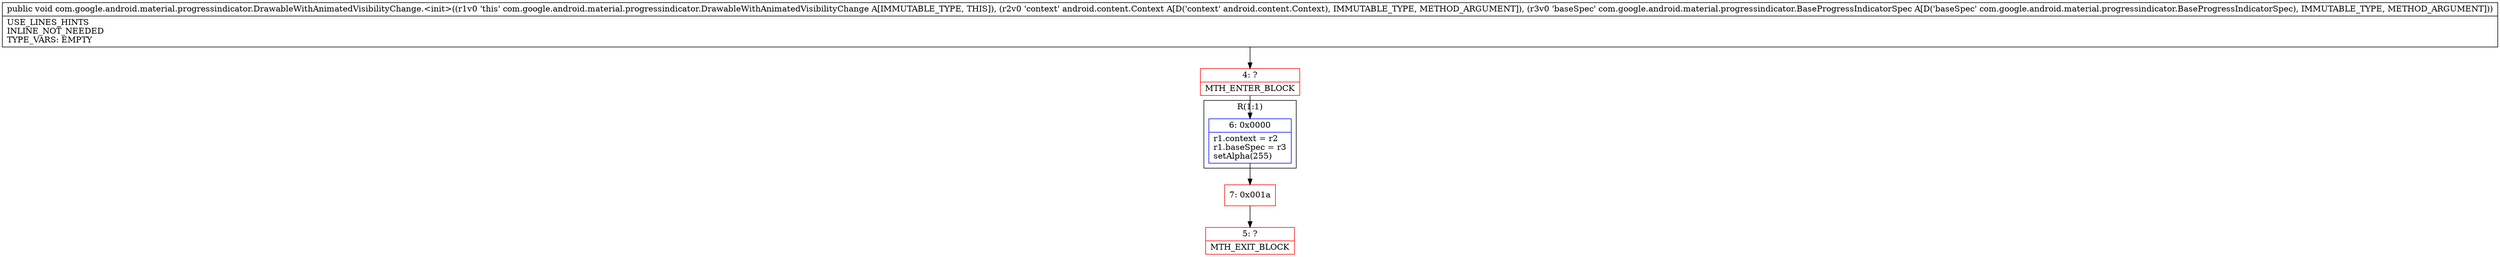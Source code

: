 digraph "CFG forcom.google.android.material.progressindicator.DrawableWithAnimatedVisibilityChange.\<init\>(Landroid\/content\/Context;Lcom\/google\/android\/material\/progressindicator\/BaseProgressIndicatorSpec;)V" {
subgraph cluster_Region_1682825957 {
label = "R(1:1)";
node [shape=record,color=blue];
Node_6 [shape=record,label="{6\:\ 0x0000|r1.context = r2\lr1.baseSpec = r3\lsetAlpha(255)\l}"];
}
Node_4 [shape=record,color=red,label="{4\:\ ?|MTH_ENTER_BLOCK\l}"];
Node_7 [shape=record,color=red,label="{7\:\ 0x001a}"];
Node_5 [shape=record,color=red,label="{5\:\ ?|MTH_EXIT_BLOCK\l}"];
MethodNode[shape=record,label="{public void com.google.android.material.progressindicator.DrawableWithAnimatedVisibilityChange.\<init\>((r1v0 'this' com.google.android.material.progressindicator.DrawableWithAnimatedVisibilityChange A[IMMUTABLE_TYPE, THIS]), (r2v0 'context' android.content.Context A[D('context' android.content.Context), IMMUTABLE_TYPE, METHOD_ARGUMENT]), (r3v0 'baseSpec' com.google.android.material.progressindicator.BaseProgressIndicatorSpec A[D('baseSpec' com.google.android.material.progressindicator.BaseProgressIndicatorSpec), IMMUTABLE_TYPE, METHOD_ARGUMENT]))  | USE_LINES_HINTS\lINLINE_NOT_NEEDED\lTYPE_VARS: EMPTY\l}"];
MethodNode -> Node_4;Node_6 -> Node_7;
Node_4 -> Node_6;
Node_7 -> Node_5;
}


